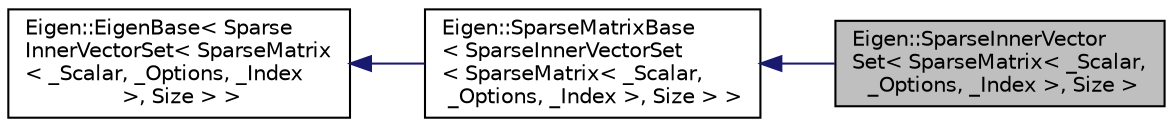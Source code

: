 digraph "Eigen::SparseInnerVectorSet&lt; SparseMatrix&lt; _Scalar, _Options, _Index &gt;, Size &gt;"
{
  edge [fontname="Helvetica",fontsize="10",labelfontname="Helvetica",labelfontsize="10"];
  node [fontname="Helvetica",fontsize="10",shape=record];
  rankdir="LR";
  Node1 [label="Eigen::SparseInnerVector\lSet\< SparseMatrix\< _Scalar,\l _Options, _Index \>, Size \>",height=0.2,width=0.4,color="black", fillcolor="grey75", style="filled" fontcolor="black"];
  Node2 -> Node1 [dir="back",color="midnightblue",fontsize="10",style="solid",fontname="Helvetica"];
  Node2 [label="Eigen::SparseMatrixBase\l\< SparseInnerVectorSet\l\< SparseMatrix\< _Scalar,\l _Options, _Index \>, Size \> \>",height=0.2,width=0.4,color="black", fillcolor="white", style="filled",URL="$classEigen_1_1SparseMatrixBase.html"];
  Node3 -> Node2 [dir="back",color="midnightblue",fontsize="10",style="solid",fontname="Helvetica"];
  Node3 [label="Eigen::EigenBase\< Sparse\lInnerVectorSet\< SparseMatrix\l\< _Scalar, _Options, _Index\l \>, Size \> \>",height=0.2,width=0.4,color="black", fillcolor="white", style="filled",URL="$structEigen_1_1EigenBase.html"];
}
